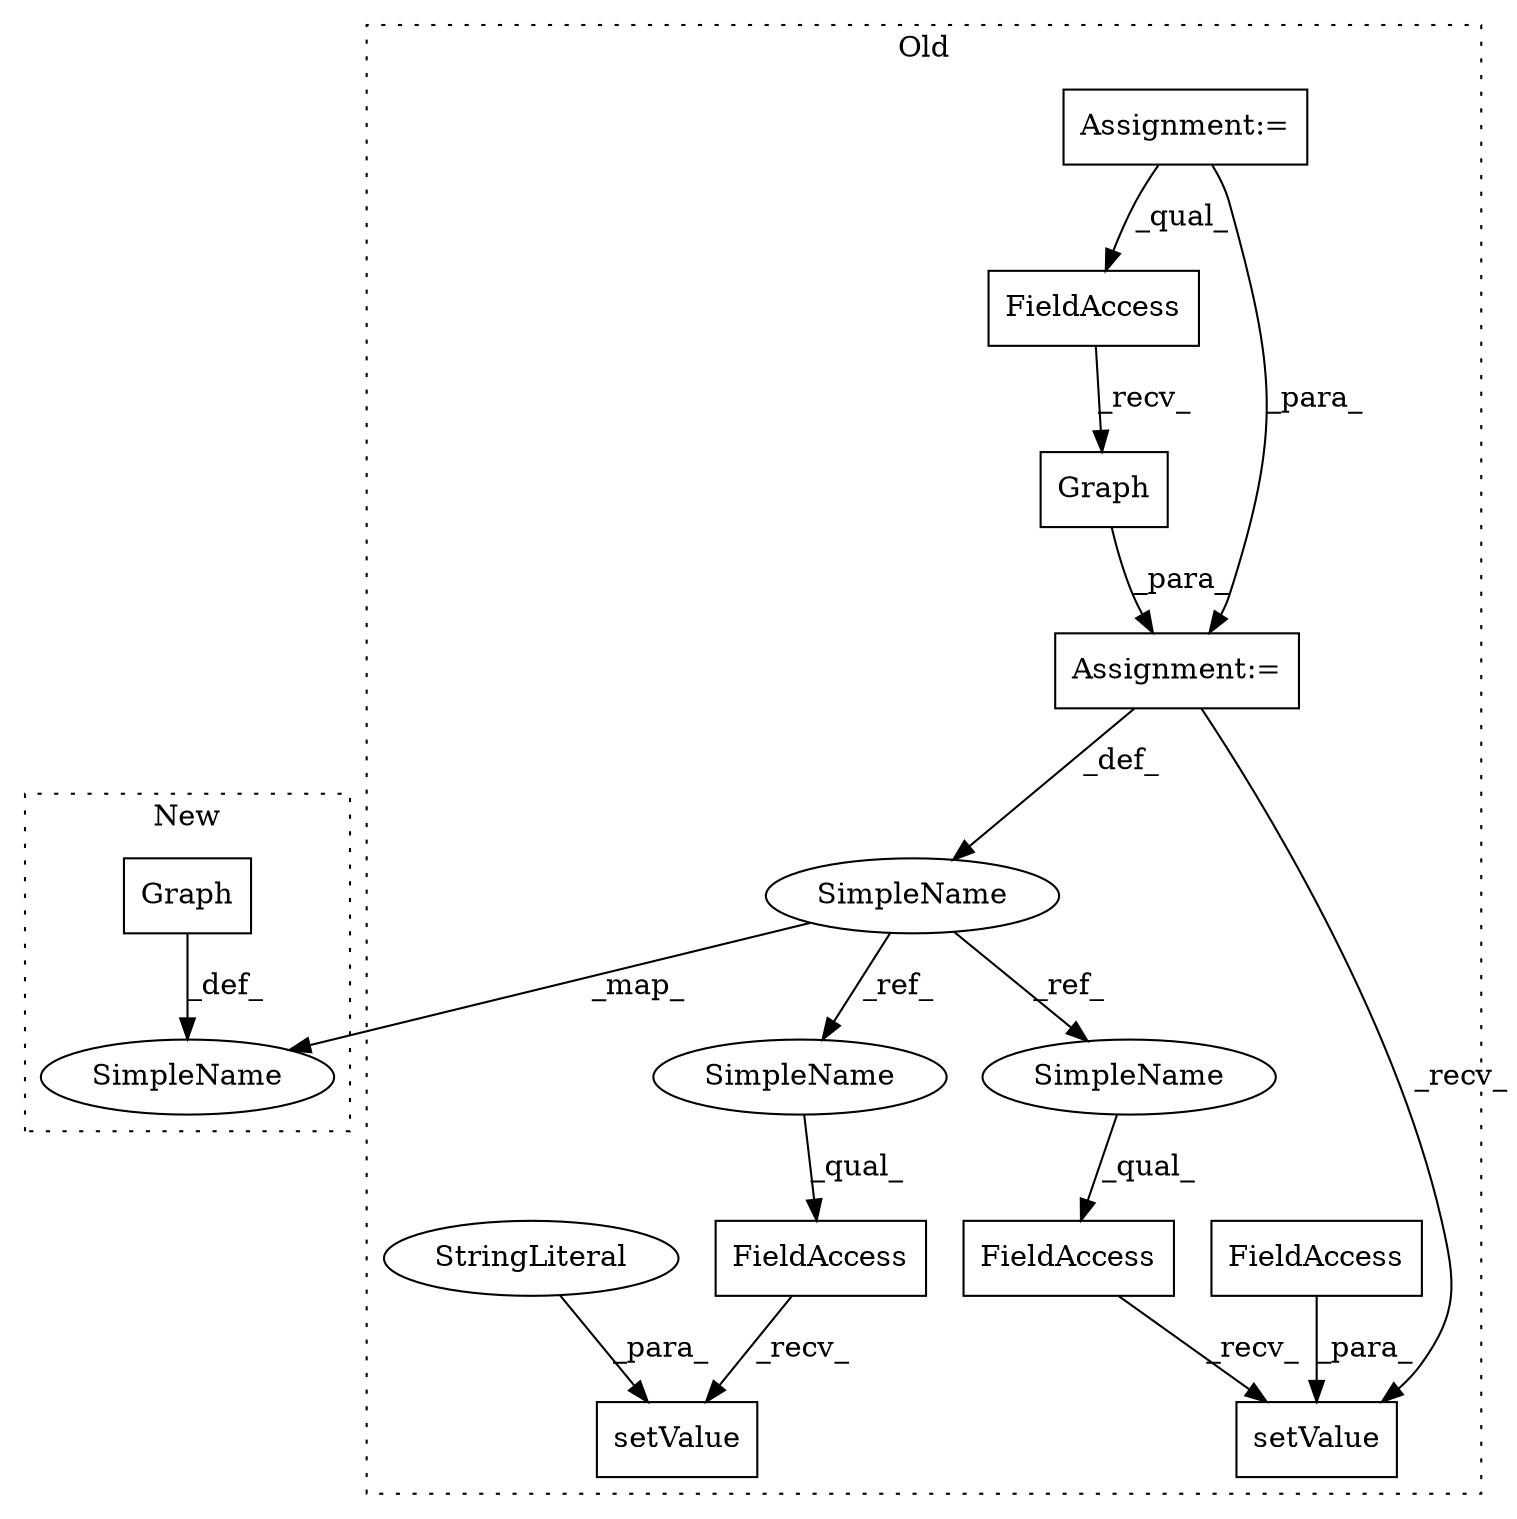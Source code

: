 digraph G {
subgraph cluster0 {
1 [label="setValue" a="32" s="30847,30882" l="9,1" shape="box"];
3 [label="Graph" a="32" s="30626" l="7" shape="box"];
4 [label="FieldAccess" a="22" s="30721" l="18" shape="box"];
5 [label="SimpleName" a="42" s="30639" l="6" shape="ellipse"];
7 [label="FieldAccess" a="22" s="30823" l="23" shape="box"];
8 [label="FieldAccess" a="22" s="30611" l="14" shape="box"];
9 [label="setValue" a="32" s="30740,30765" l="9,1" shape="box"];
10 [label="Assignment:=" a="7" s="30610" l="1" shape="box"];
11 [label="Assignment:=" a="7" s="30340" l="8" shape="box"];
12 [label="StringLiteral" a="45" s="30856" l="26" shape="ellipse"];
13 [label="FieldAccess" a="22" s="30749" l="16" shape="box"];
14 [label="SimpleName" a="42" s="30721" l="6" shape="ellipse"];
15 [label="SimpleName" a="42" s="30823" l="6" shape="ellipse"];
label = "Old";
style="dotted";
}
subgraph cluster1 {
2 [label="Graph" a="32" s="29886" l="7" shape="box"];
6 [label="SimpleName" a="42" s="29847" l="6" shape="ellipse"];
label = "New";
style="dotted";
}
2 -> 6 [label="_def_"];
3 -> 10 [label="_para_"];
4 -> 9 [label="_recv_"];
5 -> 15 [label="_ref_"];
5 -> 6 [label="_map_"];
5 -> 14 [label="_ref_"];
7 -> 1 [label="_recv_"];
8 -> 3 [label="_recv_"];
10 -> 9 [label="_recv_"];
10 -> 5 [label="_def_"];
11 -> 8 [label="_qual_"];
11 -> 10 [label="_para_"];
12 -> 1 [label="_para_"];
13 -> 9 [label="_para_"];
14 -> 4 [label="_qual_"];
15 -> 7 [label="_qual_"];
}